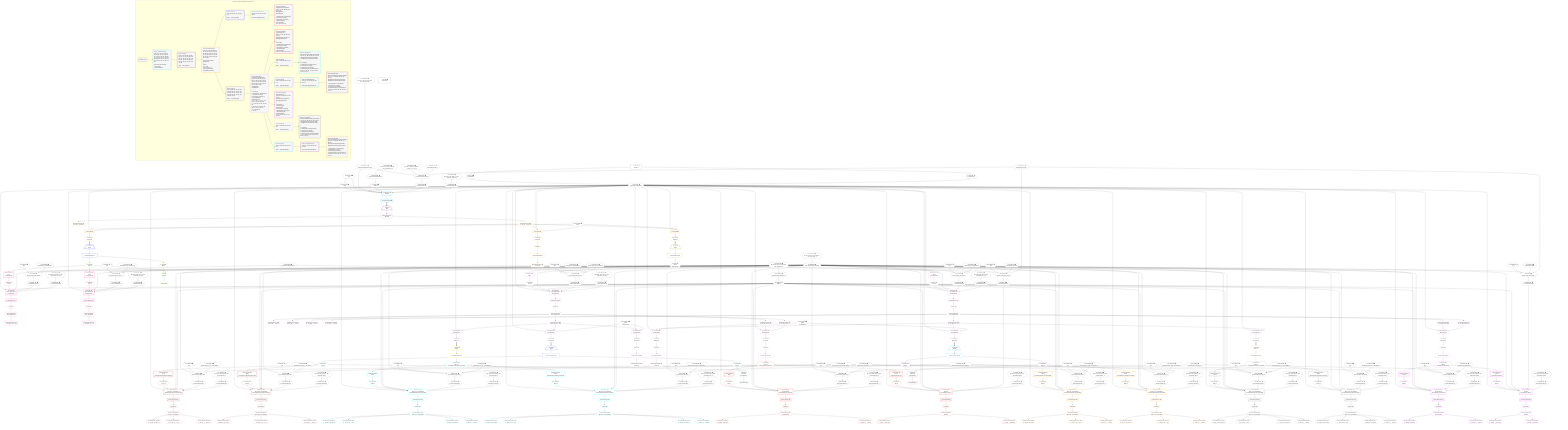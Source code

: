 %%{init: {'themeVariables': { 'fontSize': '12px'}}}%%
graph TD
    classDef path fill:#eee,stroke:#000,color:#000
    classDef plan fill:#fff,stroke-width:1px,color:#000
    classDef itemplan fill:#fff,stroke-width:2px,color:#000
    classDef unbatchedplan fill:#dff,stroke-width:1px,color:#000
    classDef sideeffectplan fill:#fcc,stroke-width:2px,color:#000
    classDef bucket fill:#f6f6f6,color:#000,stroke-width:2px,text-align:left


    %% plan dependencies
    Object290{{"Object[290∈0] ➊<br />ᐸ{reverse,orders,alias,codec}ᐳ"}}:::plan
    Lambda282{{"Lambda[282∈0] ➊<br />ᐸcalculateShouldReverseOrderᐳ"}}:::plan
    Constant287{{"Constant[287∈0] ➊<br />ᐸ[]ᐳ"}}:::plan
    Constant288{{"Constant[288∈0] ➊<br />ᐸsql.identifier(”aws_applications”)ᐳ"}}:::plan
    Constant289{{"Constant[289∈0] ➊<br />ᐸRecordCodec(awsApplications)ᐳ"}}:::plan
    Lambda282 & Constant287 & Constant288 & Constant289 --> Object290
    Object305{{"Object[305∈0] ➊<br />ᐸ{reverse,orders,alias,codec}ᐳ"}}:::plan
    Constant302{{"Constant[302∈0] ➊<br />ᐸ[]ᐳ"}}:::plan
    Constant303{{"Constant[303∈0] ➊<br />ᐸsql.identifier(”gcp_applications”)ᐳ"}}:::plan
    Constant304{{"Constant[304∈0] ➊<br />ᐸRecordCodec(gcpApplications)ᐳ"}}:::plan
    Lambda282 & Constant302 & Constant303 & Constant304 --> Object305
    Object321{{"Object[321∈0] ➊<br />ᐸ{reverse,orders,alias,codec}ᐳ"}}:::plan
    Constant318{{"Constant[318∈0] ➊<br />ᐸ[]ᐳ"}}:::plan
    Constant319{{"Constant[319∈0] ➊<br />ᐸsql.identifier(”first_party_vulnerabilities”)ᐳ"}}:::plan
    Constant320{{"Constant[320∈0] ➊<br />ᐸRecordCodec(firstPartyVulnerabilities)ᐳ"}}:::plan
    Lambda282 & Constant318 & Constant319 & Constant320 --> Object321
    Object336{{"Object[336∈0] ➊<br />ᐸ{reverse,orders,alias,codec}ᐳ"}}:::plan
    Constant333{{"Constant[333∈0] ➊<br />ᐸ[]ᐳ"}}:::plan
    Constant334{{"Constant[334∈0] ➊<br />ᐸsql.identifier(”third_party_vulnerabilities”)ᐳ"}}:::plan
    Constant335{{"Constant[335∈0] ➊<br />ᐸRecordCodec(thirdPartyVulnerabilities)ᐳ"}}:::plan
    Lambda282 & Constant333 & Constant334 & Constant335 --> Object336
    Object353{{"Object[353∈0] ➊<br />ᐸ{reverse,orders,alias,codec}ᐳ"}}:::plan
    Constant350{{"Constant[350∈0] ➊<br />ᐸ[]ᐳ"}}:::plan
    Constant351{{"Constant[351∈0] ➊<br />ᐸsql.identifier(”first_party_vulnerabilities”)ᐳ"}}:::plan
    Lambda282 & Constant350 & Constant351 & Constant320 --> Object353
    Object368{{"Object[368∈0] ➊<br />ᐸ{reverse,orders,alias,codec}ᐳ"}}:::plan
    Constant365{{"Constant[365∈0] ➊<br />ᐸ[]ᐳ"}}:::plan
    Constant366{{"Constant[366∈0] ➊<br />ᐸsql.identifier(”third_party_vulnerabilities”)ᐳ"}}:::plan
    Lambda282 & Constant365 & Constant366 & Constant335 --> Object368
    Object384{{"Object[384∈0] ➊<br />ᐸ{reverse,orders,alias,codec}ᐳ"}}:::plan
    Constant381{{"Constant[381∈0] ➊<br />ᐸ[]ᐳ"}}:::plan
    Constant382{{"Constant[382∈0] ➊<br />ᐸsql.identifier(”organizations”)ᐳ"}}:::plan
    Constant383{{"Constant[383∈0] ➊<br />ᐸRecordCodec(organizations)ᐳ"}}:::plan
    Lambda282 & Constant381 & Constant382 & Constant383 --> Object384
    Object399{{"Object[399∈0] ➊<br />ᐸ{reverse,orders,alias,codec}ᐳ"}}:::plan
    Constant396{{"Constant[396∈0] ➊<br />ᐸ[]ᐳ"}}:::plan
    Constant397{{"Constant[397∈0] ➊<br />ᐸsql.identifier(”people”)ᐳ"}}:::plan
    Constant398{{"Constant[398∈0] ➊<br />ᐸRecordCodec(people)ᐳ"}}:::plan
    Lambda282 & Constant396 & Constant397 & Constant398 --> Object399
    Object415{{"Object[415∈0] ➊<br />ᐸ{reverse,orders,alias,codec}ᐳ"}}:::plan
    Constant412{{"Constant[412∈0] ➊<br />ᐸ[]ᐳ"}}:::plan
    Constant413{{"Constant[413∈0] ➊<br />ᐸsql.identifier(”aws_applications”)ᐳ"}}:::plan
    Lambda282 & Constant412 & Constant413 & Constant289 --> Object415
    Object430{{"Object[430∈0] ➊<br />ᐸ{reverse,orders,alias,codec}ᐳ"}}:::plan
    Constant427{{"Constant[427∈0] ➊<br />ᐸ[]ᐳ"}}:::plan
    Constant428{{"Constant[428∈0] ➊<br />ᐸsql.identifier(”first_party_vulnerabilities”)ᐳ"}}:::plan
    Lambda282 & Constant427 & Constant428 & Constant320 --> Object430
    Object445{{"Object[445∈0] ➊<br />ᐸ{reverse,orders,alias,codec}ᐳ"}}:::plan
    Constant442{{"Constant[442∈0] ➊<br />ᐸ[]ᐳ"}}:::plan
    Constant443{{"Constant[443∈0] ➊<br />ᐸsql.identifier(”third_party_vulnerabilities”)ᐳ"}}:::plan
    Lambda282 & Constant442 & Constant443 & Constant335 --> Object445
    Object462{{"Object[462∈0] ➊<br />ᐸ{reverse,orders,alias,codec}ᐳ"}}:::plan
    Constant459{{"Constant[459∈0] ➊<br />ᐸ[]ᐳ"}}:::plan
    Constant460{{"Constant[460∈0] ➊<br />ᐸsql.identifier(”first_party_vulnerabilities”)ᐳ"}}:::plan
    Lambda282 & Constant459 & Constant460 & Constant320 --> Object462
    Object477{{"Object[477∈0] ➊<br />ᐸ{reverse,orders,alias,codec}ᐳ"}}:::plan
    Constant474{{"Constant[474∈0] ➊<br />ᐸ[]ᐳ"}}:::plan
    Constant475{{"Constant[475∈0] ➊<br />ᐸsql.identifier(”third_party_vulnerabilities”)ᐳ"}}:::plan
    Lambda282 & Constant474 & Constant475 & Constant335 --> Object477
    Object493{{"Object[493∈0] ➊<br />ᐸ{reverse,orders,alias,codec}ᐳ"}}:::plan
    Constant490{{"Constant[490∈0] ➊<br />ᐸ[]ᐳ"}}:::plan
    Constant491{{"Constant[491∈0] ➊<br />ᐸsql.identifier(”organizations”)ᐳ"}}:::plan
    Lambda282 & Constant490 & Constant491 & Constant383 --> Object493
    Object508{{"Object[508∈0] ➊<br />ᐸ{reverse,orders,alias,codec}ᐳ"}}:::plan
    Constant505{{"Constant[505∈0] ➊<br />ᐸ[]ᐳ"}}:::plan
    Constant506{{"Constant[506∈0] ➊<br />ᐸsql.identifier(”people”)ᐳ"}}:::plan
    Lambda282 & Constant505 & Constant506 & Constant398 --> Object508
    Object524{{"Object[524∈0] ➊<br />ᐸ{reverse,orders,alias,codec}ᐳ"}}:::plan
    Constant521{{"Constant[521∈0] ➊<br />ᐸ[]ᐳ"}}:::plan
    Constant522{{"Constant[522∈0] ➊<br />ᐸsql.identifier(”gcp_applications”)ᐳ"}}:::plan
    Lambda282 & Constant521 & Constant522 & Constant304 --> Object524
    Object540{{"Object[540∈0] ➊<br />ᐸ{reverse,orders,alias,codec}ᐳ"}}:::plan
    Lambda533{{"Lambda[533∈0] ➊<br />ᐸcalculateShouldReverseOrderᐳ"}}:::plan
    Constant537{{"Constant[537∈0] ➊<br />ᐸ[ { codec: Codec(int4), fragment: { n: [Array], f: 0, c: 102ᐳ"}}:::plan
    Constant538{{"Constant[538∈0] ➊<br />ᐸsql.identifier(”people”)ᐳ"}}:::plan
    Lambda533 & Constant537 & Constant538 & Constant398 --> Object540
    Object13{{"Object[13∈0] ➊<br />ᐸ{pgSettings,withPgClient}ᐳ"}}:::plan
    Access11{{"Access[11∈0] ➊<br />ᐸ2.pgSettingsᐳ"}}:::plan
    Access12{{"Access[12∈0] ➊<br />ᐸ2.withPgClientᐳ"}}:::plan
    Access11 & Access12 --> Object13
    __Value2["__Value[2∈0] ➊<br />ᐸcontextᐳ"]:::plan
    __Value2 --> Access11
    __Value2 --> Access12
    Connection14{{"Connection[14∈0] ➊<br />ᐸ10ᐳ"}}:::plan
    Constant547{{"Constant[547∈0] ➊<br />ᐸ4ᐳ"}}:::plan
    Constant547 --> Connection14
    Constant548{{"Constant[548∈0] ➊<br />ᐸ§{ first: null, last: null, cursorLower: null, cursorUpper: ᐳ"}}:::plan
    Constant548 --> Lambda282
    Lambda285{{"Lambda[285∈0] ➊<br />ᐸcalculateLimitAndOffsetSQLᐳ"}}:::plan
    Constant549{{"Constant[549∈0] ➊<br />ᐸ§{ first: null, last: null, cursorLower: null, cursorUpper: ᐳ"}}:::plan
    Constant549 --> Lambda285
    Access286{{"Access[286∈0] ➊<br />ᐸ285.0ᐳ"}}:::plan
    Lambda285 --> Access286
    Lambda291{{"Lambda[291∈0] ➊<br />ᐸcalculateOrderBySQLᐳ"}}:::plan
    Object290 --> Lambda291
    Lambda296{{"Lambda[296∈0] ➊<br />ᐸcalculateOrderBySQLᐳ"}}:::plan
    Constant550{{"Constant[550∈0] ➊<br />ᐸ§{ reverse: false, orders: [], alias: sql.identifier(”aws_apᐳ"}}:::plan
    Constant550 --> Lambda296
    Lambda306{{"Lambda[306∈0] ➊<br />ᐸcalculateOrderBySQLᐳ"}}:::plan
    Object305 --> Lambda306
    Lambda311{{"Lambda[311∈0] ➊<br />ᐸcalculateOrderBySQLᐳ"}}:::plan
    Constant551{{"Constant[551∈0] ➊<br />ᐸ§{ reverse: false, orders: [], alias: sql.identifier(”gcp_apᐳ"}}:::plan
    Constant551 --> Lambda311
    Lambda322{{"Lambda[322∈0] ➊<br />ᐸcalculateOrderBySQLᐳ"}}:::plan
    Object321 --> Lambda322
    Lambda327{{"Lambda[327∈0] ➊<br />ᐸcalculateOrderBySQLᐳ"}}:::plan
    Constant552{{"Constant[552∈0] ➊<br />ᐸ§{ reverse: false, orders: [], alias: sql.identifier(”first_ᐳ"}}:::plan
    Constant552 --> Lambda327
    Lambda337{{"Lambda[337∈0] ➊<br />ᐸcalculateOrderBySQLᐳ"}}:::plan
    Object336 --> Lambda337
    Lambda342{{"Lambda[342∈0] ➊<br />ᐸcalculateOrderBySQLᐳ"}}:::plan
    Constant553{{"Constant[553∈0] ➊<br />ᐸ§{ reverse: false, orders: [], alias: sql.identifier(”third_ᐳ"}}:::plan
    Constant553 --> Lambda342
    Lambda354{{"Lambda[354∈0] ➊<br />ᐸcalculateOrderBySQLᐳ"}}:::plan
    Object353 --> Lambda354
    Lambda359{{"Lambda[359∈0] ➊<br />ᐸcalculateOrderBySQLᐳ"}}:::plan
    Constant554{{"Constant[554∈0] ➊<br />ᐸ§{ reverse: false, orders: [], alias: sql.identifier(”first_ᐳ"}}:::plan
    Constant554 --> Lambda359
    Lambda369{{"Lambda[369∈0] ➊<br />ᐸcalculateOrderBySQLᐳ"}}:::plan
    Object368 --> Lambda369
    Lambda374{{"Lambda[374∈0] ➊<br />ᐸcalculateOrderBySQLᐳ"}}:::plan
    Constant555{{"Constant[555∈0] ➊<br />ᐸ§{ reverse: false, orders: [], alias: sql.identifier(”third_ᐳ"}}:::plan
    Constant555 --> Lambda374
    Lambda385{{"Lambda[385∈0] ➊<br />ᐸcalculateOrderBySQLᐳ"}}:::plan
    Object384 --> Lambda385
    Lambda390{{"Lambda[390∈0] ➊<br />ᐸcalculateOrderBySQLᐳ"}}:::plan
    Constant556{{"Constant[556∈0] ➊<br />ᐸ§{ reverse: false, orders: [], alias: sql.identifier(”organiᐳ"}}:::plan
    Constant556 --> Lambda390
    Lambda400{{"Lambda[400∈0] ➊<br />ᐸcalculateOrderBySQLᐳ"}}:::plan
    Object399 --> Lambda400
    Lambda405{{"Lambda[405∈0] ➊<br />ᐸcalculateOrderBySQLᐳ"}}:::plan
    Constant557{{"Constant[557∈0] ➊<br />ᐸ§{ reverse: false, orders: [], alias: sql.identifier(”peopleᐳ"}}:::plan
    Constant557 --> Lambda405
    Lambda416{{"Lambda[416∈0] ➊<br />ᐸcalculateOrderBySQLᐳ"}}:::plan
    Object415 --> Lambda416
    Lambda421{{"Lambda[421∈0] ➊<br />ᐸcalculateOrderBySQLᐳ"}}:::plan
    Constant558{{"Constant[558∈0] ➊<br />ᐸ§{ reverse: false, orders: [], alias: sql.identifier(”aws_apᐳ"}}:::plan
    Constant558 --> Lambda421
    Lambda431{{"Lambda[431∈0] ➊<br />ᐸcalculateOrderBySQLᐳ"}}:::plan
    Object430 --> Lambda431
    Lambda436{{"Lambda[436∈0] ➊<br />ᐸcalculateOrderBySQLᐳ"}}:::plan
    Constant559{{"Constant[559∈0] ➊<br />ᐸ§{ reverse: false, orders: [], alias: sql.identifier(”first_ᐳ"}}:::plan
    Constant559 --> Lambda436
    Lambda446{{"Lambda[446∈0] ➊<br />ᐸcalculateOrderBySQLᐳ"}}:::plan
    Object445 --> Lambda446
    Lambda451{{"Lambda[451∈0] ➊<br />ᐸcalculateOrderBySQLᐳ"}}:::plan
    Constant560{{"Constant[560∈0] ➊<br />ᐸ§{ reverse: false, orders: [], alias: sql.identifier(”third_ᐳ"}}:::plan
    Constant560 --> Lambda451
    Lambda463{{"Lambda[463∈0] ➊<br />ᐸcalculateOrderBySQLᐳ"}}:::plan
    Object462 --> Lambda463
    Lambda468{{"Lambda[468∈0] ➊<br />ᐸcalculateOrderBySQLᐳ"}}:::plan
    Constant561{{"Constant[561∈0] ➊<br />ᐸ§{ reverse: false, orders: [], alias: sql.identifier(”first_ᐳ"}}:::plan
    Constant561 --> Lambda468
    Lambda478{{"Lambda[478∈0] ➊<br />ᐸcalculateOrderBySQLᐳ"}}:::plan
    Object477 --> Lambda478
    Lambda483{{"Lambda[483∈0] ➊<br />ᐸcalculateOrderBySQLᐳ"}}:::plan
    Constant562{{"Constant[562∈0] ➊<br />ᐸ§{ reverse: false, orders: [], alias: sql.identifier(”third_ᐳ"}}:::plan
    Constant562 --> Lambda483
    Lambda494{{"Lambda[494∈0] ➊<br />ᐸcalculateOrderBySQLᐳ"}}:::plan
    Object493 --> Lambda494
    Lambda499{{"Lambda[499∈0] ➊<br />ᐸcalculateOrderBySQLᐳ"}}:::plan
    Constant563{{"Constant[563∈0] ➊<br />ᐸ§{ reverse: false, orders: [], alias: sql.identifier(”organiᐳ"}}:::plan
    Constant563 --> Lambda499
    Lambda509{{"Lambda[509∈0] ➊<br />ᐸcalculateOrderBySQLᐳ"}}:::plan
    Object508 --> Lambda509
    Lambda514{{"Lambda[514∈0] ➊<br />ᐸcalculateOrderBySQLᐳ"}}:::plan
    Constant564{{"Constant[564∈0] ➊<br />ᐸ§{ reverse: false, orders: [], alias: sql.identifier(”peopleᐳ"}}:::plan
    Constant564 --> Lambda514
    Lambda525{{"Lambda[525∈0] ➊<br />ᐸcalculateOrderBySQLᐳ"}}:::plan
    Object524 --> Lambda525
    Lambda530{{"Lambda[530∈0] ➊<br />ᐸcalculateOrderBySQLᐳ"}}:::plan
    Constant565{{"Constant[565∈0] ➊<br />ᐸ§{ reverse: false, orders: [], alias: sql.identifier(”gcp_apᐳ"}}:::plan
    Constant565 --> Lambda530
    Constant567{{"Constant[567∈0] ➊<br />ᐸ§{ first: 4, last: null, cursorLower: null, cursorUpper: nulᐳ"}}:::plan
    Constant567 --> Lambda533
    Lambda535{{"Lambda[535∈0] ➊<br />ᐸcalculateLimitAndOffsetSQLᐳ"}}:::plan
    Constant568{{"Constant[568∈0] ➊<br />ᐸ§{ first: 4, last: null, cursorLower: null, cursorUpper: nulᐳ"}}:::plan
    Constant568 --> Lambda535
    Access536{{"Access[536∈0] ➊<br />ᐸ535.0ᐳ"}}:::plan
    Lambda535 --> Access536
    Lambda541{{"Lambda[541∈0] ➊<br />ᐸcalculateOrderBySQLᐳ"}}:::plan
    Object540 --> Lambda541
    Lambda546{{"Lambda[546∈0] ➊<br />ᐸcalculateOrderBySQLᐳ"}}:::plan
    Constant566{{"Constant[566∈0] ➊<br />ᐸ§{ reverse: false, orders: [ { codec: Codec(int4), fragment:ᐳ"}}:::plan
    Constant566 --> Lambda546
    __Value4["__Value[4∈0] ➊<br />ᐸrootValueᐳ"]:::plan
    Connection25{{"Connection[25∈0] ➊<br />ᐸ21ᐳ"}}:::plan
    PgSelect15[["PgSelect[15∈1] ➊<br />ᐸpeopleᐳ"]]:::plan
    Object13 & Connection14 & Constant547 & Lambda533 & Access536 & Lambda541 & Lambda546 --> PgSelect15
    PgSelectRows16[["PgSelectRows[16∈1] ➊"]]:::plan
    PgSelect15 --> PgSelectRows16
    __Item17[/"__Item[17∈2]<br />ᐸ16ᐳ"\]:::itemplan
    PgSelectRows16 ==> __Item17
    PgSelectSingle18{{"PgSelectSingle[18∈2]<br />ᐸpeopleᐳ"}}:::plan
    __Item17 --> PgSelectSingle18
    PgUnionAll26[["PgUnionAll[26∈3]"]]:::plan
    PgClassExpression19{{"PgClassExpression[19∈3]<br />ᐸ__people__.”person_id”ᐳ"}}:::plan
    Object13 & PgClassExpression19 & Connection25 --> PgUnionAll26
    PgUnionAll31[["PgUnionAll[31∈3]"]]:::plan
    Object13 & PgClassExpression19 & Connection25 --> PgUnionAll31
    PgUnionAll58[["PgUnionAll[58∈3]"]]:::plan
    Object13 & PgClassExpression19 & Connection25 --> PgUnionAll58
    PgSelectSingle18 --> PgClassExpression19
    PgClassExpression20{{"PgClassExpression[20∈3]<br />ᐸ__people__.”username”ᐳ"}}:::plan
    PgSelectSingle18 --> PgClassExpression20
    First27{{"First[27∈3]"}}:::plan
    Access279{{"Access[279∈3]<br />ᐸ26.itemsᐳ"}}:::plan
    Access279 --> First27
    PgUnionAllSingle29["PgUnionAllSingle[29∈3]"]:::plan
    First27 --> PgUnionAllSingle29
    PgClassExpression30{{"PgClassExpression[30∈3]<br />ᐸcount(*)ᐳ"}}:::plan
    PgUnionAllSingle29 --> PgClassExpression30
    PgUnionAll26 --> Access279
    Access312{{"Access[312∈3]<br />ᐸ31.itemsᐳ"}}:::plan
    PgUnionAll31 --> Access312
    Access531{{"Access[531∈3]<br />ᐸ58.itemsᐳ"}}:::plan
    PgUnionAll58 --> Access531
    __Item33[/"__Item[33∈4]<br />ᐸ312ᐳ"\]:::itemplan
    Access312 ==> __Item33
    PgUnionAllSingle34["PgUnionAllSingle[34∈4]"]:::plan
    __Item33 --> PgUnionAllSingle34
    List38{{"List[38∈5]<br />ᐸ36,37ᐳ"}}:::plan
    Access36{{"Access[36∈5]<br />ᐸ34.0ᐳ"}}:::plan
    Access37{{"Access[37∈5]<br />ᐸ34.1ᐳ"}}:::plan
    Access36 & Access37 --> List38
    PgCursor35{{"PgCursor[35∈5]"}}:::plan
    List38 --> PgCursor35
    PgUnionAllSingle34 --> Access36
    PgUnionAllSingle34 --> Access37
    PgSelect42[["PgSelect[42∈6]<br />ᐸaws_applicationsᐳ<br />ᐳAwsApplication"]]:::plan
    Access41{{"Access[41∈6]<br />ᐸ40.0ᐳ"}}:::plan
    Object13 & Access41 & Lambda282 & Access286 & Lambda291 & Lambda296 --> PgSelect42
    PgSelect52[["PgSelect[52∈6]<br />ᐸgcp_applicationsᐳ<br />ᐳGcpApplication"]]:::plan
    Access51{{"Access[51∈6]<br />ᐸ50.0ᐳ"}}:::plan
    Object13 & Access51 & Lambda282 & Access286 & Lambda306 & Lambda311 --> PgSelect52
    JSONParse40[["JSONParse[40∈6]<br />ᐸ37ᐳ<br />ᐳAwsApplication"]]:::plan
    Access37 --> JSONParse40
    JSONParse40 --> Access41
    First46{{"First[46∈6]"}}:::plan
    PgSelectRows47[["PgSelectRows[47∈6]"]]:::plan
    PgSelectRows47 --> First46
    PgSelect42 --> PgSelectRows47
    PgSelectSingle48{{"PgSelectSingle[48∈6]<br />ᐸaws_applicationsᐳ"}}:::plan
    First46 --> PgSelectSingle48
    PgClassExpression49{{"PgClassExpression[49∈6]<br />ᐸ__aws_appl...ons__.”id”ᐳ"}}:::plan
    PgSelectSingle48 --> PgClassExpression49
    JSONParse50[["JSONParse[50∈6]<br />ᐸ37ᐳ<br />ᐳGcpApplication"]]:::plan
    Access37 --> JSONParse50
    JSONParse50 --> Access51
    First54{{"First[54∈6]"}}:::plan
    PgSelectRows55[["PgSelectRows[55∈6]"]]:::plan
    PgSelectRows55 --> First54
    PgSelect52 --> PgSelectRows55
    PgSelectSingle56{{"PgSelectSingle[56∈6]<br />ᐸgcp_applicationsᐳ"}}:::plan
    First54 --> PgSelectSingle56
    PgClassExpression57{{"PgClassExpression[57∈6]<br />ᐸ__gcp_appl...ons__.”id”ᐳ"}}:::plan
    PgSelectSingle56 --> PgClassExpression57
    __Item60[/"__Item[60∈7]<br />ᐸ531ᐳ"\]:::itemplan
    Access531 ==> __Item60
    PgUnionAllSingle61["PgUnionAllSingle[61∈7]"]:::plan
    __Item60 --> PgUnionAllSingle61
    PgSelect65[["PgSelect[65∈8]<br />ᐸaws_applicationsᐳ<br />ᐳAwsApplication"]]:::plan
    Access64{{"Access[64∈8]<br />ᐸ63.0ᐳ"}}:::plan
    Object13 & Access64 & Lambda282 & Access286 & Lambda416 & Lambda421 --> PgSelect65
    PgSelect174[["PgSelect[174∈8]<br />ᐸgcp_applicationsᐳ<br />ᐳGcpApplication"]]:::plan
    Access173{{"Access[173∈8]<br />ᐸ172.0ᐳ"}}:::plan
    Object13 & Access173 & Lambda282 & Access286 & Lambda525 & Lambda530 --> PgSelect174
    PgUnionAll77[["PgUnionAll[77∈8]<br />ᐳAwsApplication"]]:::plan
    PgClassExpression75{{"PgClassExpression[75∈8]<br />ᐸ__aws_appl...person_id”ᐳ"}}:::plan
    PgClassExpression76{{"PgClassExpression[76∈8]<br />ᐸ__aws_appl...zation_id”ᐳ"}}:::plan
    Object13 & PgClassExpression75 & PgClassExpression76 --> PgUnionAll77
    PgUnionAll136[["PgUnionAll[136∈8]<br />ᐳAwsApplication"]]:::plan
    PgClassExpression73{{"PgClassExpression[73∈8]<br />ᐸ__aws_appl...ons__.”id”ᐳ"}}:::plan
    Connection135{{"Connection[135∈8] ➊<br />ᐸ133ᐳ<br />ᐳAwsApplication"}}:::plan
    Object13 & PgClassExpression73 & Connection135 --> PgUnionAll136
    PgUnionAll141[["PgUnionAll[141∈8]<br />ᐳAwsApplication"]]:::plan
    Object13 & PgClassExpression73 & Connection135 --> PgUnionAll141
    PgUnionAll184[["PgUnionAll[184∈8]<br />ᐳGcpApplication"]]:::plan
    PgClassExpression182{{"PgClassExpression[182∈8]<br />ᐸ__gcp_appl...person_id”ᐳ"}}:::plan
    PgClassExpression183{{"PgClassExpression[183∈8]<br />ᐸ__gcp_appl...zation_id”ᐳ"}}:::plan
    Object13 & PgClassExpression182 & PgClassExpression183 --> PgUnionAll184
    PgUnionAll243[["PgUnionAll[243∈8]<br />ᐳGcpApplication"]]:::plan
    PgClassExpression180{{"PgClassExpression[180∈8]<br />ᐸ__gcp_appl...ons__.”id”ᐳ"}}:::plan
    Connection242{{"Connection[242∈8] ➊<br />ᐸ240ᐳ<br />ᐳGcpApplication"}}:::plan
    Object13 & PgClassExpression180 & Connection242 --> PgUnionAll243
    PgUnionAll248[["PgUnionAll[248∈8]<br />ᐳGcpApplication"]]:::plan
    Object13 & PgClassExpression180 & Connection242 --> PgUnionAll248
    PgUnionAll103[["PgUnionAll[103∈8]<br />ᐳAwsApplication"]]:::plan
    Object13 & PgClassExpression73 --> PgUnionAll103
    PgUnionAll210[["PgUnionAll[210∈8]<br />ᐳGcpApplication"]]:::plan
    Object13 & PgClassExpression180 --> PgUnionAll210
    Access62{{"Access[62∈8]<br />ᐸ61.1ᐳ<br />ᐳAwsApplication"}}:::plan
    PgUnionAllSingle61 --> Access62
    JSONParse63[["JSONParse[63∈8]<br />ᐸ62ᐳ"]]:::plan
    Access62 --> JSONParse63
    JSONParse63 --> Access64
    First69{{"First[69∈8]"}}:::plan
    PgSelectRows70[["PgSelectRows[70∈8]"]]:::plan
    PgSelectRows70 --> First69
    PgSelect65 --> PgSelectRows70
    PgSelectSingle71{{"PgSelectSingle[71∈8]<br />ᐸaws_applicationsᐳ"}}:::plan
    First69 --> PgSelectSingle71
    PgClassExpression72{{"PgClassExpression[72∈8]<br />ᐸ__aws_appl..._.”aws_id”ᐳ"}}:::plan
    PgSelectSingle71 --> PgClassExpression72
    PgSelectSingle71 --> PgClassExpression73
    PgClassExpression74{{"PgClassExpression[74∈8]<br />ᐸ__aws_appl...s__.”name”ᐳ"}}:::plan
    PgSelectSingle71 --> PgClassExpression74
    PgSelectSingle71 --> PgClassExpression75
    PgSelectSingle71 --> PgClassExpression76
    First79{{"First[79∈8]"}}:::plan
    Access406{{"Access[406∈8]<br />ᐸ77.itemsᐳ"}}:::plan
    Access406 --> First79
    PgUnionAllSingle81["PgUnionAllSingle[81∈8]"]:::plan
    First79 --> PgUnionAllSingle81
    First137{{"First[137∈8]"}}:::plan
    Access344{{"Access[344∈8]<br />ᐸ136.itemsᐳ"}}:::plan
    Access344 --> First137
    PgUnionAllSingle139["PgUnionAllSingle[139∈8]"]:::plan
    First137 --> PgUnionAllSingle139
    PgClassExpression140{{"PgClassExpression[140∈8]<br />ᐸcount(*)ᐳ"}}:::plan
    PgUnionAllSingle139 --> PgClassExpression140
    JSONParse172[["JSONParse[172∈8]<br />ᐸ62ᐳ<br />ᐳGcpApplication"]]:::plan
    Access62 --> JSONParse172
    JSONParse172 --> Access173
    First176{{"First[176∈8]"}}:::plan
    PgSelectRows177[["PgSelectRows[177∈8]"]]:::plan
    PgSelectRows177 --> First176
    PgSelect174 --> PgSelectRows177
    PgSelectSingle178{{"PgSelectSingle[178∈8]<br />ᐸgcp_applicationsᐳ"}}:::plan
    First176 --> PgSelectSingle178
    PgClassExpression179{{"PgClassExpression[179∈8]<br />ᐸ__gcp_appl..._.”gcp_id”ᐳ"}}:::plan
    PgSelectSingle178 --> PgClassExpression179
    PgSelectSingle178 --> PgClassExpression180
    PgClassExpression181{{"PgClassExpression[181∈8]<br />ᐸ__gcp_appl...s__.”name”ᐳ"}}:::plan
    PgSelectSingle178 --> PgClassExpression181
    PgSelectSingle178 --> PgClassExpression182
    PgSelectSingle178 --> PgClassExpression183
    First186{{"First[186∈8]"}}:::plan
    Access515{{"Access[515∈8]<br />ᐸ184.itemsᐳ"}}:::plan
    Access515 --> First186
    PgUnionAllSingle188["PgUnionAllSingle[188∈8]"]:::plan
    First186 --> PgUnionAllSingle188
    First244{{"First[244∈8]"}}:::plan
    Access453{{"Access[453∈8]<br />ᐸ243.itemsᐳ"}}:::plan
    Access453 --> First244
    PgUnionAllSingle246["PgUnionAllSingle[246∈8]"]:::plan
    First244 --> PgUnionAllSingle246
    PgClassExpression247{{"PgClassExpression[247∈8]<br />ᐸcount(*)ᐳ"}}:::plan
    PgUnionAllSingle246 --> PgClassExpression247
    Access343{{"Access[343∈8]<br />ᐸ103.itemsᐳ"}}:::plan
    PgUnionAll103 --> Access343
    PgUnionAll136 --> Access344
    Access375{{"Access[375∈8]<br />ᐸ141.itemsᐳ"}}:::plan
    PgUnionAll141 --> Access375
    PgUnionAll77 --> Access406
    Access452{{"Access[452∈8]<br />ᐸ210.itemsᐳ"}}:::plan
    PgUnionAll210 --> Access452
    PgUnionAll243 --> Access453
    Access484{{"Access[484∈8]<br />ᐸ248.itemsᐳ"}}:::plan
    PgUnionAll248 --> Access484
    PgUnionAll184 --> Access515
    PgSelect85[["PgSelect[85∈9]<br />ᐸorganizationsᐳ<br />ᐳAwsApplicationᐳOrganization"]]:::plan
    Access84{{"Access[84∈9]<br />ᐸ83.0ᐳ"}}:::plan
    Object13 & Access84 & Lambda282 & Access286 & Lambda385 & Lambda390 --> PgSelect85
    PgSelect96[["PgSelect[96∈9]<br />ᐸpeopleᐳ<br />ᐳAwsApplicationᐳPerson"]]:::plan
    Access95{{"Access[95∈9]<br />ᐸ94.0ᐳ"}}:::plan
    Object13 & Access95 & Lambda282 & Access286 & Lambda400 & Lambda405 --> PgSelect96
    Access82{{"Access[82∈9]<br />ᐸ81.1ᐳ<br />ᐳAwsApplicationᐳOrganization"}}:::plan
    PgUnionAllSingle81 --> Access82
    JSONParse83[["JSONParse[83∈9]<br />ᐸ82ᐳ"]]:::plan
    Access82 --> JSONParse83
    JSONParse83 --> Access84
    First89{{"First[89∈9]"}}:::plan
    PgSelectRows90[["PgSelectRows[90∈9]"]]:::plan
    PgSelectRows90 --> First89
    PgSelect85 --> PgSelectRows90
    PgSelectSingle91{{"PgSelectSingle[91∈9]<br />ᐸorganizationsᐳ"}}:::plan
    First89 --> PgSelectSingle91
    PgClassExpression92{{"PgClassExpression[92∈9]<br />ᐸ__organiza...zation_id”ᐳ"}}:::plan
    PgSelectSingle91 --> PgClassExpression92
    PgClassExpression93{{"PgClassExpression[93∈9]<br />ᐸ__organiza...s__.”name”ᐳ"}}:::plan
    PgSelectSingle91 --> PgClassExpression93
    JSONParse94[["JSONParse[94∈9]<br />ᐸ82ᐳ<br />ᐳAwsApplicationᐳPerson"]]:::plan
    Access82 --> JSONParse94
    JSONParse94 --> Access95
    First98{{"First[98∈9]"}}:::plan
    PgSelectRows99[["PgSelectRows[99∈9]"]]:::plan
    PgSelectRows99 --> First98
    PgSelect96 --> PgSelectRows99
    PgSelectSingle100{{"PgSelectSingle[100∈9]<br />ᐸpeopleᐳ"}}:::plan
    First98 --> PgSelectSingle100
    PgClassExpression101{{"PgClassExpression[101∈9]<br />ᐸ__people__.”person_id”ᐳ"}}:::plan
    PgSelectSingle100 --> PgClassExpression101
    PgClassExpression102{{"PgClassExpression[102∈9]<br />ᐸ__people__.”username”ᐳ"}}:::plan
    PgSelectSingle100 --> PgClassExpression102
    __Item106[/"__Item[106∈10]<br />ᐸ343ᐳ"\]:::itemplan
    Access343 ==> __Item106
    PgUnionAllSingle107["PgUnionAllSingle[107∈10]"]:::plan
    __Item106 --> PgUnionAllSingle107
    PgSelect111[["PgSelect[111∈11]<br />ᐸfirst_party_vulnerabilitiesᐳ<br />ᐳAwsApplicationᐳFirstPartyVulnerability"]]:::plan
    Access110{{"Access[110∈11]<br />ᐸ109.0ᐳ"}}:::plan
    Object13 & Access110 & Lambda282 & Access286 & Lambda322 & Lambda327 --> PgSelect111
    PgSelect124[["PgSelect[124∈11]<br />ᐸthird_party_vulnerabilitiesᐳ<br />ᐳAwsApplicationᐳThirdPartyVulnerability"]]:::plan
    Access123{{"Access[123∈11]<br />ᐸ122.0ᐳ"}}:::plan
    Object13 & Access123 & Lambda282 & Access286 & Lambda337 & Lambda342 --> PgSelect124
    Access108{{"Access[108∈11]<br />ᐸ107.1ᐳ<br />ᐳAwsApplicationᐳFirstPartyVulnerability"}}:::plan
    PgUnionAllSingle107 --> Access108
    JSONParse109[["JSONParse[109∈11]<br />ᐸ108ᐳ"]]:::plan
    Access108 --> JSONParse109
    JSONParse109 --> Access110
    First115{{"First[115∈11]"}}:::plan
    PgSelectRows116[["PgSelectRows[116∈11]"]]:::plan
    PgSelectRows116 --> First115
    PgSelect111 --> PgSelectRows116
    PgSelectSingle117{{"PgSelectSingle[117∈11]<br />ᐸfirst_party_vulnerabilitiesᐳ"}}:::plan
    First115 --> PgSelectSingle117
    PgClassExpression118{{"PgClassExpression[118∈11]<br />ᐸ__first_pa...team_name”ᐳ"}}:::plan
    PgSelectSingle117 --> PgClassExpression118
    PgClassExpression119{{"PgClassExpression[119∈11]<br />ᐸ__first_pa...ies__.”id”ᐳ"}}:::plan
    PgSelectSingle117 --> PgClassExpression119
    PgClassExpression120{{"PgClassExpression[120∈11]<br />ᐸ__first_pa...vss_score”ᐳ"}}:::plan
    PgSelectSingle117 --> PgClassExpression120
    PgClassExpression121{{"PgClassExpression[121∈11]<br />ᐸ__first_pa...s__.”name”ᐳ"}}:::plan
    PgSelectSingle117 --> PgClassExpression121
    JSONParse122[["JSONParse[122∈11]<br />ᐸ108ᐳ<br />ᐳAwsApplicationᐳThirdPartyVulnerability"]]:::plan
    Access108 --> JSONParse122
    JSONParse122 --> Access123
    First126{{"First[126∈11]"}}:::plan
    PgSelectRows127[["PgSelectRows[127∈11]"]]:::plan
    PgSelectRows127 --> First126
    PgSelect124 --> PgSelectRows127
    PgSelectSingle128{{"PgSelectSingle[128∈11]<br />ᐸthird_party_vulnerabilitiesᐳ"}}:::plan
    First126 --> PgSelectSingle128
    PgClassExpression129{{"PgClassExpression[129∈11]<br />ᐸ__third_pa...ndor_name”ᐳ"}}:::plan
    PgSelectSingle128 --> PgClassExpression129
    PgClassExpression130{{"PgClassExpression[130∈11]<br />ᐸ__third_pa...ies__.”id”ᐳ"}}:::plan
    PgSelectSingle128 --> PgClassExpression130
    PgClassExpression131{{"PgClassExpression[131∈11]<br />ᐸ__third_pa...vss_score”ᐳ"}}:::plan
    PgSelectSingle128 --> PgClassExpression131
    PgClassExpression132{{"PgClassExpression[132∈11]<br />ᐸ__third_pa...s__.”name”ᐳ"}}:::plan
    PgSelectSingle128 --> PgClassExpression132
    __Item143[/"__Item[143∈12]<br />ᐸ375ᐳ"\]:::itemplan
    Access375 ==> __Item143
    PgUnionAllSingle144["PgUnionAllSingle[144∈12]"]:::plan
    __Item143 --> PgUnionAllSingle144
    List148{{"List[148∈13]<br />ᐸ146,147ᐳ<br />ᐳAwsApplication"}}:::plan
    Access146{{"Access[146∈13]<br />ᐸ144.0ᐳ"}}:::plan
    Access147{{"Access[147∈13]<br />ᐸ144.1ᐳ"}}:::plan
    Access146 & Access147 --> List148
    PgCursor145{{"PgCursor[145∈13]"}}:::plan
    List148 --> PgCursor145
    PgUnionAllSingle144 --> Access146
    PgUnionAllSingle144 --> Access147
    PgSelect152[["PgSelect[152∈14]<br />ᐸfirst_party_vulnerabilitiesᐳ<br />ᐳAwsApplicationᐳFirstPartyVulnerability"]]:::plan
    Access151{{"Access[151∈14]<br />ᐸ150.0ᐳ"}}:::plan
    Object13 & Access151 & Lambda282 & Access286 & Lambda354 & Lambda359 --> PgSelect152
    PgSelect164[["PgSelect[164∈14]<br />ᐸthird_party_vulnerabilitiesᐳ<br />ᐳAwsApplicationᐳThirdPartyVulnerability"]]:::plan
    Access163{{"Access[163∈14]<br />ᐸ162.0ᐳ"}}:::plan
    Object13 & Access163 & Lambda282 & Access286 & Lambda369 & Lambda374 --> PgSelect164
    JSONParse150[["JSONParse[150∈14]<br />ᐸ147ᐳ<br />ᐳAwsApplicationᐳFirstPartyVulnerability"]]:::plan
    Access147 --> JSONParse150
    JSONParse150 --> Access151
    First156{{"First[156∈14]"}}:::plan
    PgSelectRows157[["PgSelectRows[157∈14]"]]:::plan
    PgSelectRows157 --> First156
    PgSelect152 --> PgSelectRows157
    PgSelectSingle158{{"PgSelectSingle[158∈14]<br />ᐸfirst_party_vulnerabilitiesᐳ"}}:::plan
    First156 --> PgSelectSingle158
    PgClassExpression159{{"PgClassExpression[159∈14]<br />ᐸ__first_pa...vss_score”ᐳ"}}:::plan
    PgSelectSingle158 --> PgClassExpression159
    PgClassExpression160{{"PgClassExpression[160∈14]<br />ᐸ__first_pa...ies__.”id”ᐳ"}}:::plan
    PgSelectSingle158 --> PgClassExpression160
    PgClassExpression161{{"PgClassExpression[161∈14]<br />ᐸ__first_pa...s__.”name”ᐳ"}}:::plan
    PgSelectSingle158 --> PgClassExpression161
    JSONParse162[["JSONParse[162∈14]<br />ᐸ147ᐳ<br />ᐳAwsApplicationᐳThirdPartyVulnerability"]]:::plan
    Access147 --> JSONParse162
    JSONParse162 --> Access163
    First166{{"First[166∈14]"}}:::plan
    PgSelectRows167[["PgSelectRows[167∈14]"]]:::plan
    PgSelectRows167 --> First166
    PgSelect164 --> PgSelectRows167
    PgSelectSingle168{{"PgSelectSingle[168∈14]<br />ᐸthird_party_vulnerabilitiesᐳ"}}:::plan
    First166 --> PgSelectSingle168
    PgClassExpression169{{"PgClassExpression[169∈14]<br />ᐸ__third_pa...vss_score”ᐳ"}}:::plan
    PgSelectSingle168 --> PgClassExpression169
    PgClassExpression170{{"PgClassExpression[170∈14]<br />ᐸ__third_pa...ies__.”id”ᐳ"}}:::plan
    PgSelectSingle168 --> PgClassExpression170
    PgClassExpression171{{"PgClassExpression[171∈14]<br />ᐸ__third_pa...s__.”name”ᐳ"}}:::plan
    PgSelectSingle168 --> PgClassExpression171
    PgSelect192[["PgSelect[192∈15]<br />ᐸorganizationsᐳ<br />ᐳGcpApplicationᐳOrganization"]]:::plan
    Access191{{"Access[191∈15]<br />ᐸ190.0ᐳ"}}:::plan
    Object13 & Access191 & Lambda282 & Access286 & Lambda494 & Lambda499 --> PgSelect192
    PgSelect203[["PgSelect[203∈15]<br />ᐸpeopleᐳ<br />ᐳGcpApplicationᐳPerson"]]:::plan
    Access202{{"Access[202∈15]<br />ᐸ201.0ᐳ"}}:::plan
    Object13 & Access202 & Lambda282 & Access286 & Lambda509 & Lambda514 --> PgSelect203
    Access189{{"Access[189∈15]<br />ᐸ188.1ᐳ<br />ᐳGcpApplicationᐳOrganization"}}:::plan
    PgUnionAllSingle188 --> Access189
    JSONParse190[["JSONParse[190∈15]<br />ᐸ189ᐳ"]]:::plan
    Access189 --> JSONParse190
    JSONParse190 --> Access191
    First196{{"First[196∈15]"}}:::plan
    PgSelectRows197[["PgSelectRows[197∈15]"]]:::plan
    PgSelectRows197 --> First196
    PgSelect192 --> PgSelectRows197
    PgSelectSingle198{{"PgSelectSingle[198∈15]<br />ᐸorganizationsᐳ"}}:::plan
    First196 --> PgSelectSingle198
    PgClassExpression199{{"PgClassExpression[199∈15]<br />ᐸ__organiza...zation_id”ᐳ"}}:::plan
    PgSelectSingle198 --> PgClassExpression199
    PgClassExpression200{{"PgClassExpression[200∈15]<br />ᐸ__organiza...s__.”name”ᐳ"}}:::plan
    PgSelectSingle198 --> PgClassExpression200
    JSONParse201[["JSONParse[201∈15]<br />ᐸ189ᐳ<br />ᐳGcpApplicationᐳPerson"]]:::plan
    Access189 --> JSONParse201
    JSONParse201 --> Access202
    First205{{"First[205∈15]"}}:::plan
    PgSelectRows206[["PgSelectRows[206∈15]"]]:::plan
    PgSelectRows206 --> First205
    PgSelect203 --> PgSelectRows206
    PgSelectSingle207{{"PgSelectSingle[207∈15]<br />ᐸpeopleᐳ"}}:::plan
    First205 --> PgSelectSingle207
    PgClassExpression208{{"PgClassExpression[208∈15]<br />ᐸ__people__.”person_id”ᐳ"}}:::plan
    PgSelectSingle207 --> PgClassExpression208
    PgClassExpression209{{"PgClassExpression[209∈15]<br />ᐸ__people__.”username”ᐳ"}}:::plan
    PgSelectSingle207 --> PgClassExpression209
    __Item213[/"__Item[213∈16]<br />ᐸ452ᐳ"\]:::itemplan
    Access452 ==> __Item213
    PgUnionAllSingle214["PgUnionAllSingle[214∈16]"]:::plan
    __Item213 --> PgUnionAllSingle214
    PgSelect218[["PgSelect[218∈17]<br />ᐸfirst_party_vulnerabilitiesᐳ<br />ᐳGcpApplicationᐳFirstPartyVulnerability"]]:::plan
    Access217{{"Access[217∈17]<br />ᐸ216.0ᐳ"}}:::plan
    Object13 & Access217 & Lambda282 & Access286 & Lambda431 & Lambda436 --> PgSelect218
    PgSelect231[["PgSelect[231∈17]<br />ᐸthird_party_vulnerabilitiesᐳ<br />ᐳGcpApplicationᐳThirdPartyVulnerability"]]:::plan
    Access230{{"Access[230∈17]<br />ᐸ229.0ᐳ"}}:::plan
    Object13 & Access230 & Lambda282 & Access286 & Lambda446 & Lambda451 --> PgSelect231
    Access215{{"Access[215∈17]<br />ᐸ214.1ᐳ<br />ᐳGcpApplicationᐳFirstPartyVulnerability"}}:::plan
    PgUnionAllSingle214 --> Access215
    JSONParse216[["JSONParse[216∈17]<br />ᐸ215ᐳ"]]:::plan
    Access215 --> JSONParse216
    JSONParse216 --> Access217
    First222{{"First[222∈17]"}}:::plan
    PgSelectRows223[["PgSelectRows[223∈17]"]]:::plan
    PgSelectRows223 --> First222
    PgSelect218 --> PgSelectRows223
    PgSelectSingle224{{"PgSelectSingle[224∈17]<br />ᐸfirst_party_vulnerabilitiesᐳ"}}:::plan
    First222 --> PgSelectSingle224
    PgClassExpression225{{"PgClassExpression[225∈17]<br />ᐸ__first_pa...team_name”ᐳ"}}:::plan
    PgSelectSingle224 --> PgClassExpression225
    PgClassExpression226{{"PgClassExpression[226∈17]<br />ᐸ__first_pa...ies__.”id”ᐳ"}}:::plan
    PgSelectSingle224 --> PgClassExpression226
    PgClassExpression227{{"PgClassExpression[227∈17]<br />ᐸ__first_pa...vss_score”ᐳ"}}:::plan
    PgSelectSingle224 --> PgClassExpression227
    PgClassExpression228{{"PgClassExpression[228∈17]<br />ᐸ__first_pa...s__.”name”ᐳ"}}:::plan
    PgSelectSingle224 --> PgClassExpression228
    JSONParse229[["JSONParse[229∈17]<br />ᐸ215ᐳ<br />ᐳGcpApplicationᐳThirdPartyVulnerability"]]:::plan
    Access215 --> JSONParse229
    JSONParse229 --> Access230
    First233{{"First[233∈17]"}}:::plan
    PgSelectRows234[["PgSelectRows[234∈17]"]]:::plan
    PgSelectRows234 --> First233
    PgSelect231 --> PgSelectRows234
    PgSelectSingle235{{"PgSelectSingle[235∈17]<br />ᐸthird_party_vulnerabilitiesᐳ"}}:::plan
    First233 --> PgSelectSingle235
    PgClassExpression236{{"PgClassExpression[236∈17]<br />ᐸ__third_pa...ndor_name”ᐳ"}}:::plan
    PgSelectSingle235 --> PgClassExpression236
    PgClassExpression237{{"PgClassExpression[237∈17]<br />ᐸ__third_pa...ies__.”id”ᐳ"}}:::plan
    PgSelectSingle235 --> PgClassExpression237
    PgClassExpression238{{"PgClassExpression[238∈17]<br />ᐸ__third_pa...vss_score”ᐳ"}}:::plan
    PgSelectSingle235 --> PgClassExpression238
    PgClassExpression239{{"PgClassExpression[239∈17]<br />ᐸ__third_pa...s__.”name”ᐳ"}}:::plan
    PgSelectSingle235 --> PgClassExpression239
    __Item250[/"__Item[250∈18]<br />ᐸ484ᐳ"\]:::itemplan
    Access484 ==> __Item250
    PgUnionAllSingle251["PgUnionAllSingle[251∈18]"]:::plan
    __Item250 --> PgUnionAllSingle251
    List255{{"List[255∈19]<br />ᐸ253,254ᐳ<br />ᐳGcpApplication"}}:::plan
    Access253{{"Access[253∈19]<br />ᐸ251.0ᐳ"}}:::plan
    Access254{{"Access[254∈19]<br />ᐸ251.1ᐳ"}}:::plan
    Access253 & Access254 --> List255
    PgCursor252{{"PgCursor[252∈19]"}}:::plan
    List255 --> PgCursor252
    PgUnionAllSingle251 --> Access253
    PgUnionAllSingle251 --> Access254
    PgSelect259[["PgSelect[259∈20]<br />ᐸfirst_party_vulnerabilitiesᐳ<br />ᐳGcpApplicationᐳFirstPartyVulnerability"]]:::plan
    Access258{{"Access[258∈20]<br />ᐸ257.0ᐳ"}}:::plan
    Object13 & Access258 & Lambda282 & Access286 & Lambda463 & Lambda468 --> PgSelect259
    PgSelect271[["PgSelect[271∈20]<br />ᐸthird_party_vulnerabilitiesᐳ<br />ᐳGcpApplicationᐳThirdPartyVulnerability"]]:::plan
    Access270{{"Access[270∈20]<br />ᐸ269.0ᐳ"}}:::plan
    Object13 & Access270 & Lambda282 & Access286 & Lambda478 & Lambda483 --> PgSelect271
    JSONParse257[["JSONParse[257∈20]<br />ᐸ254ᐳ<br />ᐳGcpApplicationᐳFirstPartyVulnerability"]]:::plan
    Access254 --> JSONParse257
    JSONParse257 --> Access258
    First263{{"First[263∈20]"}}:::plan
    PgSelectRows264[["PgSelectRows[264∈20]"]]:::plan
    PgSelectRows264 --> First263
    PgSelect259 --> PgSelectRows264
    PgSelectSingle265{{"PgSelectSingle[265∈20]<br />ᐸfirst_party_vulnerabilitiesᐳ"}}:::plan
    First263 --> PgSelectSingle265
    PgClassExpression266{{"PgClassExpression[266∈20]<br />ᐸ__first_pa...vss_score”ᐳ"}}:::plan
    PgSelectSingle265 --> PgClassExpression266
    PgClassExpression267{{"PgClassExpression[267∈20]<br />ᐸ__first_pa...ies__.”id”ᐳ"}}:::plan
    PgSelectSingle265 --> PgClassExpression267
    PgClassExpression268{{"PgClassExpression[268∈20]<br />ᐸ__first_pa...s__.”name”ᐳ"}}:::plan
    PgSelectSingle265 --> PgClassExpression268
    JSONParse269[["JSONParse[269∈20]<br />ᐸ254ᐳ<br />ᐳGcpApplicationᐳThirdPartyVulnerability"]]:::plan
    Access254 --> JSONParse269
    JSONParse269 --> Access270
    First273{{"First[273∈20]"}}:::plan
    PgSelectRows274[["PgSelectRows[274∈20]"]]:::plan
    PgSelectRows274 --> First273
    PgSelect271 --> PgSelectRows274
    PgSelectSingle275{{"PgSelectSingle[275∈20]<br />ᐸthird_party_vulnerabilitiesᐳ"}}:::plan
    First273 --> PgSelectSingle275
    PgClassExpression276{{"PgClassExpression[276∈20]<br />ᐸ__third_pa...vss_score”ᐳ"}}:::plan
    PgSelectSingle275 --> PgClassExpression276
    PgClassExpression277{{"PgClassExpression[277∈20]<br />ᐸ__third_pa...ies__.”id”ᐳ"}}:::plan
    PgSelectSingle275 --> PgClassExpression277
    PgClassExpression278{{"PgClassExpression[278∈20]<br />ᐸ__third_pa...s__.”name”ᐳ"}}:::plan
    PgSelectSingle275 --> PgClassExpression278

    %% define steps

    subgraph "Buckets for queries/polymorphic/person-app-vulns"
    Bucket0("Bucket 0 (root)"):::bucket
    classDef bucket0 stroke:#696969
    class Bucket0,__Value2,__Value4,Access11,Access12,Object13,Connection14,Connection25,Lambda282,Lambda285,Access286,Constant287,Constant288,Constant289,Object290,Lambda291,Lambda296,Constant302,Constant303,Constant304,Object305,Lambda306,Lambda311,Constant318,Constant319,Constant320,Object321,Lambda322,Lambda327,Constant333,Constant334,Constant335,Object336,Lambda337,Lambda342,Constant350,Constant351,Object353,Lambda354,Lambda359,Constant365,Constant366,Object368,Lambda369,Lambda374,Constant381,Constant382,Constant383,Object384,Lambda385,Lambda390,Constant396,Constant397,Constant398,Object399,Lambda400,Lambda405,Constant412,Constant413,Object415,Lambda416,Lambda421,Constant427,Constant428,Object430,Lambda431,Lambda436,Constant442,Constant443,Object445,Lambda446,Lambda451,Constant459,Constant460,Object462,Lambda463,Lambda468,Constant474,Constant475,Object477,Lambda478,Lambda483,Constant490,Constant491,Object493,Lambda494,Lambda499,Constant505,Constant506,Object508,Lambda509,Lambda514,Constant521,Constant522,Object524,Lambda525,Lambda530,Lambda533,Lambda535,Access536,Constant537,Constant538,Object540,Lambda541,Lambda546,Constant547,Constant548,Constant549,Constant550,Constant551,Constant552,Constant553,Constant554,Constant555,Constant556,Constant557,Constant558,Constant559,Constant560,Constant561,Constant562,Constant563,Constant564,Constant565,Constant566,Constant567,Constant568 bucket0
    Bucket1("Bucket 1 (nullableBoundary)<br />Deps: 13, 14, 547, 533, 536, 541, 546, 25, 282, 286, 291, 296, 306, 311, 416, 421, 525, 530, 385, 390, 400, 405, 322, 327, 337, 342, 354, 359, 369, 374, 494, 499, 509, 514, 431, 436, 446, 451, 463, 468, 478, 483<br /><br />ROOT Connectionᐸ10ᐳ[14]<br />1: PgSelect[15]<br />2: PgSelectRows[16]"):::bucket
    classDef bucket1 stroke:#00bfff
    class Bucket1,PgSelect15,PgSelectRows16 bucket1
    Bucket2("Bucket 2 (listItem)<br />Deps: 13, 25, 282, 286, 291, 296, 306, 311, 416, 421, 525, 530, 385, 390, 400, 405, 322, 327, 337, 342, 354, 359, 369, 374, 494, 499, 509, 514, 431, 436, 446, 451, 463, 468, 478, 483<br /><br />ROOT __Item{2}ᐸ16ᐳ[17]"):::bucket
    classDef bucket2 stroke:#7f007f
    class Bucket2,__Item17,PgSelectSingle18 bucket2
    Bucket3("Bucket 3 (nullableBoundary)<br />Deps: 18, 13, 25, 282, 286, 291, 296, 306, 311, 416, 421, 525, 530, 385, 390, 400, 405, 322, 327, 337, 342, 354, 359, 369, 374, 494, 499, 509, 514, 431, 436, 446, 451, 463, 468, 478, 483<br /><br />ROOT PgSelectSingle{2}ᐸpeopleᐳ[18]<br />1: <br />ᐳ: 19, 20<br />2: 26, 31, 58<br />ᐳ: 279, 312, 531, 27<br />3: PgUnionAllSingle[29]<br />ᐳ: PgClassExpression[30]"):::bucket
    classDef bucket3 stroke:#ffa500
    class Bucket3,PgClassExpression19,PgClassExpression20,PgUnionAll26,First27,PgUnionAllSingle29,PgClassExpression30,PgUnionAll31,PgUnionAll58,Access279,Access312,Access531 bucket3
    Bucket4("Bucket 4 (listItem)<br />Deps: 13, 282, 286, 291, 296, 306, 311<br /><br />ROOT __Item{4}ᐸ312ᐳ[33]"):::bucket
    classDef bucket4 stroke:#0000ff
    class Bucket4,__Item33,PgUnionAllSingle34 bucket4
    Bucket5("Bucket 5 (nullableBoundary)<br />Deps: 34, 13, 282, 286, 291, 296, 306, 311<br /><br />ROOT PgUnionAllSingle{4}[34]"):::bucket
    classDef bucket5 stroke:#7fff00
    class Bucket5,PgCursor35,Access36,Access37,List38 bucket5
    Bucket6("Bucket 6 (polymorphic)<br />AwsApplication,GcpApplication<br />Deps: 37, 13, 282, 286, 291, 296, 306, 311, 34<br />ᐳAwsApplication<br />ᐳGcpApplication<br /><br />1: JSONParse[40], JSONParse[50]<br />ᐳ: Access[41], Access[51]<br />2: PgSelect[42], PgSelect[52]<br />3: PgSelectRows[47], PgSelectRows[55]<br />ᐳ: 46, 48, 49, 54, 56, 57"):::bucket
    classDef bucket6 stroke:#ff1493
    class Bucket6,JSONParse40,Access41,PgSelect42,First46,PgSelectRows47,PgSelectSingle48,PgClassExpression49,JSONParse50,Access51,PgSelect52,First54,PgSelectRows55,PgSelectSingle56,PgClassExpression57 bucket6
    Bucket7("Bucket 7 (listItem)<br />Deps: 13, 282, 286, 416, 421, 525, 530, 385, 390, 400, 405, 322, 327, 337, 342, 354, 359, 369, 374, 494, 499, 509, 514, 431, 436, 446, 451, 463, 468, 478, 483<br /><br />ROOT __Item{7}ᐸ531ᐳ[60]"):::bucket
    classDef bucket7 stroke:#808000
    class Bucket7,__Item60,PgUnionAllSingle61 bucket7
    Bucket8("Bucket 8 (polymorphic)<br />AwsApplication,GcpApplication<br />Deps: 61, 13, 282, 286, 416, 421, 525, 530, 385, 390, 400, 405, 322, 327, 337, 342, 354, 359, 369, 374, 494, 499, 509, 514, 431, 436, 446, 451, 463, 468, 478, 483<br />ᐳAwsApplication<br />ᐳGcpApplication<br /><br />1: <br />ᐳ: 62, 135, 242<br />2: JSONParse[63], JSONParse[172]<br />ᐳ: Access[64], Access[173]<br />3: PgSelect[65], PgSelect[174]<br />4: PgSelectRows[70], PgSelectRows[177]<br />ᐳ: 69, 71, 72, 73, 74, 75, 76, 176, 178, 179, 180, 181, 182, 183<br />5: 77, 103, 136, 141, 184, 210, 243, 248<br />ᐳ: 343, 344, 375, 406, 452, 453, 484, 515, 79, 137, 186, 244<br />6: 81, 139, 188, 246<br />ᐳ: 140, 247"):::bucket
    classDef bucket8 stroke:#dda0dd
    class Bucket8,Access62,JSONParse63,Access64,PgSelect65,First69,PgSelectRows70,PgSelectSingle71,PgClassExpression72,PgClassExpression73,PgClassExpression74,PgClassExpression75,PgClassExpression76,PgUnionAll77,First79,PgUnionAllSingle81,PgUnionAll103,Connection135,PgUnionAll136,First137,PgUnionAllSingle139,PgClassExpression140,PgUnionAll141,JSONParse172,Access173,PgSelect174,First176,PgSelectRows177,PgSelectSingle178,PgClassExpression179,PgClassExpression180,PgClassExpression181,PgClassExpression182,PgClassExpression183,PgUnionAll184,First186,PgUnionAllSingle188,PgUnionAll210,Connection242,PgUnionAll243,First244,PgUnionAllSingle246,PgClassExpression247,PgUnionAll248,Access343,Access344,Access375,Access406,Access452,Access453,Access484,Access515 bucket8
    Bucket9("Bucket 9 (polymorphic)<br />Organization,Person<br />Deps: 81, 13, 282, 286, 385, 390, 400, 405<br />ᐳAwsApplicationᐳOrganization<br />ᐳAwsApplicationᐳPerson<br /><br />1: <br />ᐳ: Access[82]<br />2: JSONParse[83], JSONParse[94]<br />ᐳ: Access[84], Access[95]<br />3: PgSelect[85], PgSelect[96]<br />4: PgSelectRows[90], PgSelectRows[99]<br />ᐳ: 89, 91, 92, 93, 98, 100, 101, 102"):::bucket
    classDef bucket9 stroke:#ff0000
    class Bucket9,Access82,JSONParse83,Access84,PgSelect85,First89,PgSelectRows90,PgSelectSingle91,PgClassExpression92,PgClassExpression93,JSONParse94,Access95,PgSelect96,First98,PgSelectRows99,PgSelectSingle100,PgClassExpression101,PgClassExpression102 bucket9
    Bucket10("Bucket 10 (listItem)<br />Deps: 13, 282, 286, 322, 327, 337, 342<br /><br />ROOT __Item{10}ᐸ343ᐳ[106]"):::bucket
    classDef bucket10 stroke:#ffff00
    class Bucket10,__Item106,PgUnionAllSingle107 bucket10
    Bucket11("Bucket 11 (polymorphic)<br />FirstPartyVulnerability,ThirdPartyVulnerability<br />Deps: 107, 13, 282, 286, 322, 327, 337, 342<br />ᐳAwsApplicationᐳFirstPartyVulnerability<br />ᐳAwsApplicationᐳThirdPartyVulnerability<br /><br />1: <br />ᐳ: Access[108]<br />2: JSONParse[109], JSONParse[122]<br />ᐳ: Access[110], Access[123]<br />3: PgSelect[111], PgSelect[124]<br />4: PgSelectRows[116], PgSelectRows[127]<br />ᐳ: 115, 117, 118, 119, 120, 121, 126, 128, 129, 130, 131, 132"):::bucket
    classDef bucket11 stroke:#00ffff
    class Bucket11,Access108,JSONParse109,Access110,PgSelect111,First115,PgSelectRows116,PgSelectSingle117,PgClassExpression118,PgClassExpression119,PgClassExpression120,PgClassExpression121,JSONParse122,Access123,PgSelect124,First126,PgSelectRows127,PgSelectSingle128,PgClassExpression129,PgClassExpression130,PgClassExpression131,PgClassExpression132 bucket11
    Bucket12("Bucket 12 (listItem)<br />Deps: 13, 282, 286, 354, 359, 369, 374<br /><br />ROOT __Item{12}ᐸ375ᐳ[143]"):::bucket
    classDef bucket12 stroke:#4169e1
    class Bucket12,__Item143,PgUnionAllSingle144 bucket12
    Bucket13("Bucket 13 (nullableBoundary)<br />Deps: 144, 13, 282, 286, 354, 359, 369, 374<br /><br />ROOT PgUnionAllSingle{12}[144]"):::bucket
    classDef bucket13 stroke:#3cb371
    class Bucket13,PgCursor145,Access146,Access147,List148 bucket13
    Bucket14("Bucket 14 (polymorphic)<br />FirstPartyVulnerability,ThirdPartyVulnerability<br />Deps: 147, 13, 282, 286, 354, 359, 369, 374, 144<br />ᐳAwsApplicationᐳFirstPartyVulnerability<br />ᐳAwsApplicationᐳThirdPartyVulnerability<br /><br />1: JSONParse[150], JSONParse[162]<br />ᐳ: Access[151], Access[163]<br />2: PgSelect[152], PgSelect[164]<br />3: PgSelectRows[157], PgSelectRows[167]<br />ᐳ: 156, 158, 159, 160, 161, 166, 168, 169, 170, 171"):::bucket
    classDef bucket14 stroke:#a52a2a
    class Bucket14,JSONParse150,Access151,PgSelect152,First156,PgSelectRows157,PgSelectSingle158,PgClassExpression159,PgClassExpression160,PgClassExpression161,JSONParse162,Access163,PgSelect164,First166,PgSelectRows167,PgSelectSingle168,PgClassExpression169,PgClassExpression170,PgClassExpression171 bucket14
    Bucket15("Bucket 15 (polymorphic)<br />Organization,Person<br />Deps: 188, 13, 282, 286, 494, 499, 509, 514<br />ᐳGcpApplicationᐳOrganization<br />ᐳGcpApplicationᐳPerson<br /><br />1: <br />ᐳ: Access[189]<br />2: JSONParse[190], JSONParse[201]<br />ᐳ: Access[191], Access[202]<br />3: PgSelect[192], PgSelect[203]<br />4: PgSelectRows[197], PgSelectRows[206]<br />ᐳ: 196, 198, 199, 200, 205, 207, 208, 209"):::bucket
    classDef bucket15 stroke:#ff00ff
    class Bucket15,Access189,JSONParse190,Access191,PgSelect192,First196,PgSelectRows197,PgSelectSingle198,PgClassExpression199,PgClassExpression200,JSONParse201,Access202,PgSelect203,First205,PgSelectRows206,PgSelectSingle207,PgClassExpression208,PgClassExpression209 bucket15
    Bucket16("Bucket 16 (listItem)<br />Deps: 13, 282, 286, 431, 436, 446, 451<br /><br />ROOT __Item{16}ᐸ452ᐳ[213]"):::bucket
    classDef bucket16 stroke:#f5deb3
    class Bucket16,__Item213,PgUnionAllSingle214 bucket16
    Bucket17("Bucket 17 (polymorphic)<br />FirstPartyVulnerability,ThirdPartyVulnerability<br />Deps: 214, 13, 282, 286, 431, 436, 446, 451<br />ᐳGcpApplicationᐳFirstPartyVulnerability<br />ᐳGcpApplicationᐳThirdPartyVulnerability<br /><br />1: <br />ᐳ: Access[215]<br />2: JSONParse[216], JSONParse[229]<br />ᐳ: Access[217], Access[230]<br />3: PgSelect[218], PgSelect[231]<br />4: PgSelectRows[223], PgSelectRows[234]<br />ᐳ: 222, 224, 225, 226, 227, 228, 233, 235, 236, 237, 238, 239"):::bucket
    classDef bucket17 stroke:#696969
    class Bucket17,Access215,JSONParse216,Access217,PgSelect218,First222,PgSelectRows223,PgSelectSingle224,PgClassExpression225,PgClassExpression226,PgClassExpression227,PgClassExpression228,JSONParse229,Access230,PgSelect231,First233,PgSelectRows234,PgSelectSingle235,PgClassExpression236,PgClassExpression237,PgClassExpression238,PgClassExpression239 bucket17
    Bucket18("Bucket 18 (listItem)<br />Deps: 13, 282, 286, 463, 468, 478, 483<br /><br />ROOT __Item{18}ᐸ484ᐳ[250]"):::bucket
    classDef bucket18 stroke:#00bfff
    class Bucket18,__Item250,PgUnionAllSingle251 bucket18
    Bucket19("Bucket 19 (nullableBoundary)<br />Deps: 251, 13, 282, 286, 463, 468, 478, 483<br /><br />ROOT PgUnionAllSingle{18}[251]"):::bucket
    classDef bucket19 stroke:#7f007f
    class Bucket19,PgCursor252,Access253,Access254,List255 bucket19
    Bucket20("Bucket 20 (polymorphic)<br />FirstPartyVulnerability,ThirdPartyVulnerability<br />Deps: 254, 13, 282, 286, 463, 468, 478, 483, 251<br />ᐳGcpApplicationᐳFirstPartyVulnerability<br />ᐳGcpApplicationᐳThirdPartyVulnerability<br /><br />1: JSONParse[257], JSONParse[269]<br />ᐳ: Access[258], Access[270]<br />2: PgSelect[259], PgSelect[271]<br />3: PgSelectRows[264], PgSelectRows[274]<br />ᐳ: 263, 265, 266, 267, 268, 273, 275, 276, 277, 278"):::bucket
    classDef bucket20 stroke:#ffa500
    class Bucket20,JSONParse257,Access258,PgSelect259,First263,PgSelectRows264,PgSelectSingle265,PgClassExpression266,PgClassExpression267,PgClassExpression268,JSONParse269,Access270,PgSelect271,First273,PgSelectRows274,PgSelectSingle275,PgClassExpression276,PgClassExpression277,PgClassExpression278 bucket20
    Bucket0 --> Bucket1
    Bucket1 --> Bucket2
    Bucket2 --> Bucket3
    Bucket3 --> Bucket4 & Bucket7
    Bucket4 --> Bucket5
    Bucket5 --> Bucket6
    Bucket7 --> Bucket8
    Bucket8 --> Bucket9 & Bucket10 & Bucket12 & Bucket15 & Bucket16 & Bucket18
    Bucket10 --> Bucket11
    Bucket12 --> Bucket13
    Bucket13 --> Bucket14
    Bucket16 --> Bucket17
    Bucket18 --> Bucket19
    Bucket19 --> Bucket20
    end